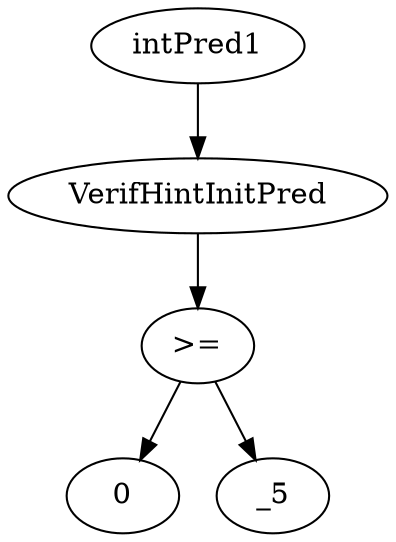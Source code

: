 digraph dag {
0 [label="intPred1"];
1 [label="VerifHintInitPred"];
2 [label=">="];
3 [label="0"];
4 [label="_5"];
"0" -> "1"[label=""]
"1" -> "2"[label=""]
"2" -> "4"[label=""]
"2" -> "3"[label=""]
}

